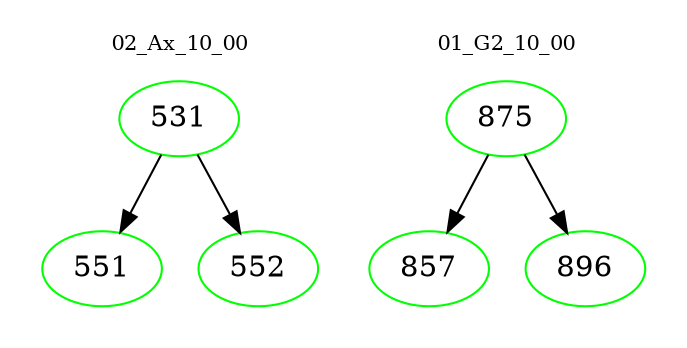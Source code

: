digraph{
subgraph cluster_0 {
color = white
label = "02_Ax_10_00";
fontsize=10;
T0_531 [label="531", color="green"]
T0_531 -> T0_551 [color="black"]
T0_551 [label="551", color="green"]
T0_531 -> T0_552 [color="black"]
T0_552 [label="552", color="green"]
}
subgraph cluster_1 {
color = white
label = "01_G2_10_00";
fontsize=10;
T1_875 [label="875", color="green"]
T1_875 -> T1_857 [color="black"]
T1_857 [label="857", color="green"]
T1_875 -> T1_896 [color="black"]
T1_896 [label="896", color="green"]
}
}
